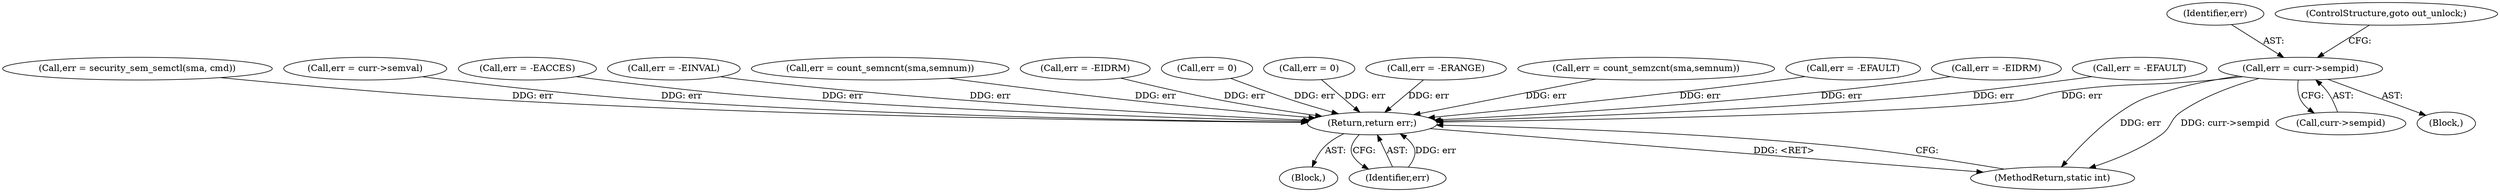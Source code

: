 digraph "0_linux_6062a8dc0517bce23e3c2f7d2fea5e22411269a3_12@pointer" {
"1000468" [label="(Call,err = curr->sempid)"];
"1000508" [label="(Return,return err;)"];
"1000161" [label="(Call,err = security_sem_semctl(sma, cmd))"];
"1000461" [label="(Call,err = curr->semval)"];
"1000141" [label="(Call,err = -EACCES)"];
"1000469" [label="(Identifier,err)"];
"1000509" [label="(Identifier,err)"];
"1000429" [label="(Call,err = -EINVAL)"];
"1000508" [label="(Return,return err;)"];
"1000108" [label="(Block,)"];
"1000475" [label="(Call,err = count_semncnt(sma,semnum))"];
"1000510" [label="(MethodReturn,static int)"];
"1000364" [label="(Call,err = -EIDRM)"];
"1000259" [label="(Call,err = 0)"];
"1000468" [label="(Call,err = curr->sempid)"];
"1000425" [label="(Call,err = 0)"];
"1000473" [label="(ControlStructure,goto out_unlock;)"];
"1000346" [label="(Call,err = -ERANGE)"];
"1000482" [label="(Call,err = count_semzcnt(sma,semnum))"];
"1000470" [label="(Call,curr->sempid)"];
"1000322" [label="(Call,err = -EFAULT)"];
"1000222" [label="(Call,err = -EIDRM)"];
"1000270" [label="(Call,err = -EFAULT)"];
"1000459" [label="(Block,)"];
"1000468" -> "1000459"  [label="AST: "];
"1000468" -> "1000470"  [label="CFG: "];
"1000469" -> "1000468"  [label="AST: "];
"1000470" -> "1000468"  [label="AST: "];
"1000473" -> "1000468"  [label="CFG: "];
"1000468" -> "1000510"  [label="DDG: err"];
"1000468" -> "1000510"  [label="DDG: curr->sempid"];
"1000468" -> "1000508"  [label="DDG: err"];
"1000508" -> "1000108"  [label="AST: "];
"1000508" -> "1000509"  [label="CFG: "];
"1000509" -> "1000508"  [label="AST: "];
"1000510" -> "1000508"  [label="CFG: "];
"1000508" -> "1000510"  [label="DDG: <RET>"];
"1000509" -> "1000508"  [label="DDG: err"];
"1000364" -> "1000508"  [label="DDG: err"];
"1000259" -> "1000508"  [label="DDG: err"];
"1000141" -> "1000508"  [label="DDG: err"];
"1000222" -> "1000508"  [label="DDG: err"];
"1000482" -> "1000508"  [label="DDG: err"];
"1000346" -> "1000508"  [label="DDG: err"];
"1000461" -> "1000508"  [label="DDG: err"];
"1000322" -> "1000508"  [label="DDG: err"];
"1000429" -> "1000508"  [label="DDG: err"];
"1000161" -> "1000508"  [label="DDG: err"];
"1000270" -> "1000508"  [label="DDG: err"];
"1000475" -> "1000508"  [label="DDG: err"];
"1000425" -> "1000508"  [label="DDG: err"];
}
